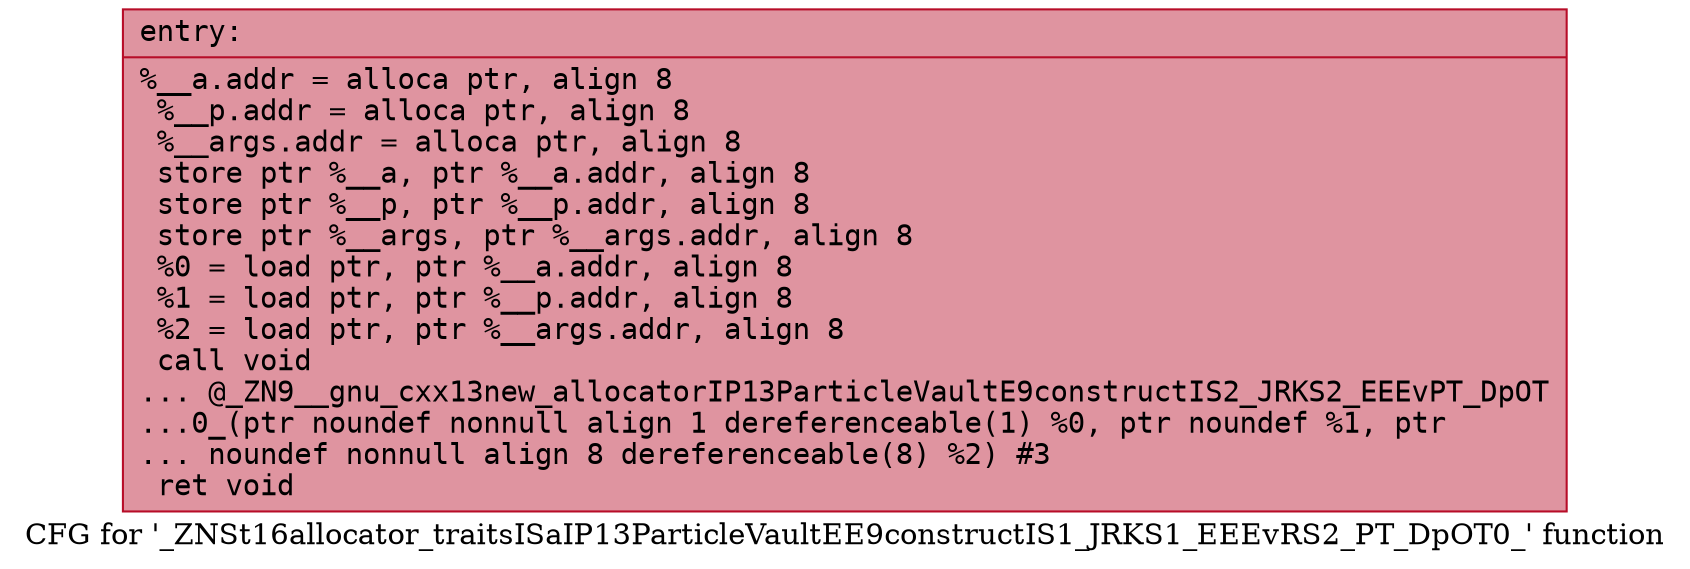 digraph "CFG for '_ZNSt16allocator_traitsISaIP13ParticleVaultEE9constructIS1_JRKS1_EEEvRS2_PT_DpOT0_' function" {
	label="CFG for '_ZNSt16allocator_traitsISaIP13ParticleVaultEE9constructIS1_JRKS1_EEEvRS2_PT_DpOT0_' function";

	Node0x559071160940 [shape=record,color="#b70d28ff", style=filled, fillcolor="#b70d2870" fontname="Courier",label="{entry:\l|  %__a.addr = alloca ptr, align 8\l  %__p.addr = alloca ptr, align 8\l  %__args.addr = alloca ptr, align 8\l  store ptr %__a, ptr %__a.addr, align 8\l  store ptr %__p, ptr %__p.addr, align 8\l  store ptr %__args, ptr %__args.addr, align 8\l  %0 = load ptr, ptr %__a.addr, align 8\l  %1 = load ptr, ptr %__p.addr, align 8\l  %2 = load ptr, ptr %__args.addr, align 8\l  call void\l... @_ZN9__gnu_cxx13new_allocatorIP13ParticleVaultE9constructIS2_JRKS2_EEEvPT_DpOT\l...0_(ptr noundef nonnull align 1 dereferenceable(1) %0, ptr noundef %1, ptr\l... noundef nonnull align 8 dereferenceable(8) %2) #3\l  ret void\l}"];
}
